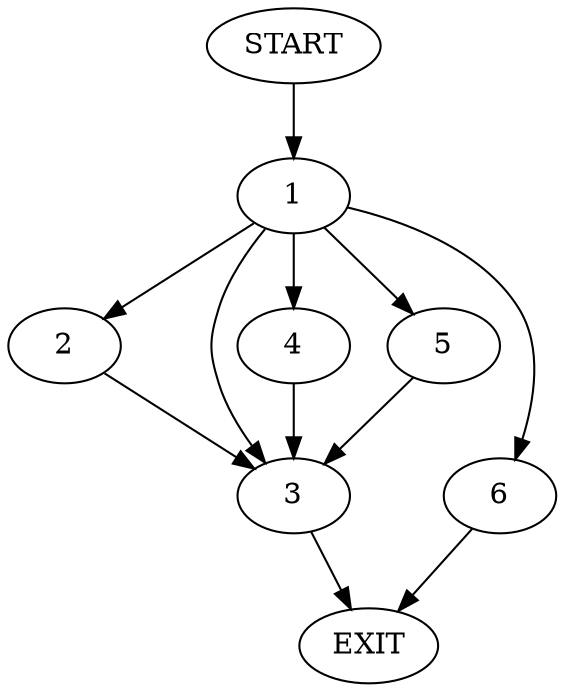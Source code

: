 digraph {
0 [label="START"]
7 [label="EXIT"]
0 -> 1
1 -> 2
1 -> 3
1 -> 4
1 -> 5
1 -> 6
5 -> 3
2 -> 3
6 -> 7
3 -> 7
4 -> 3
}
